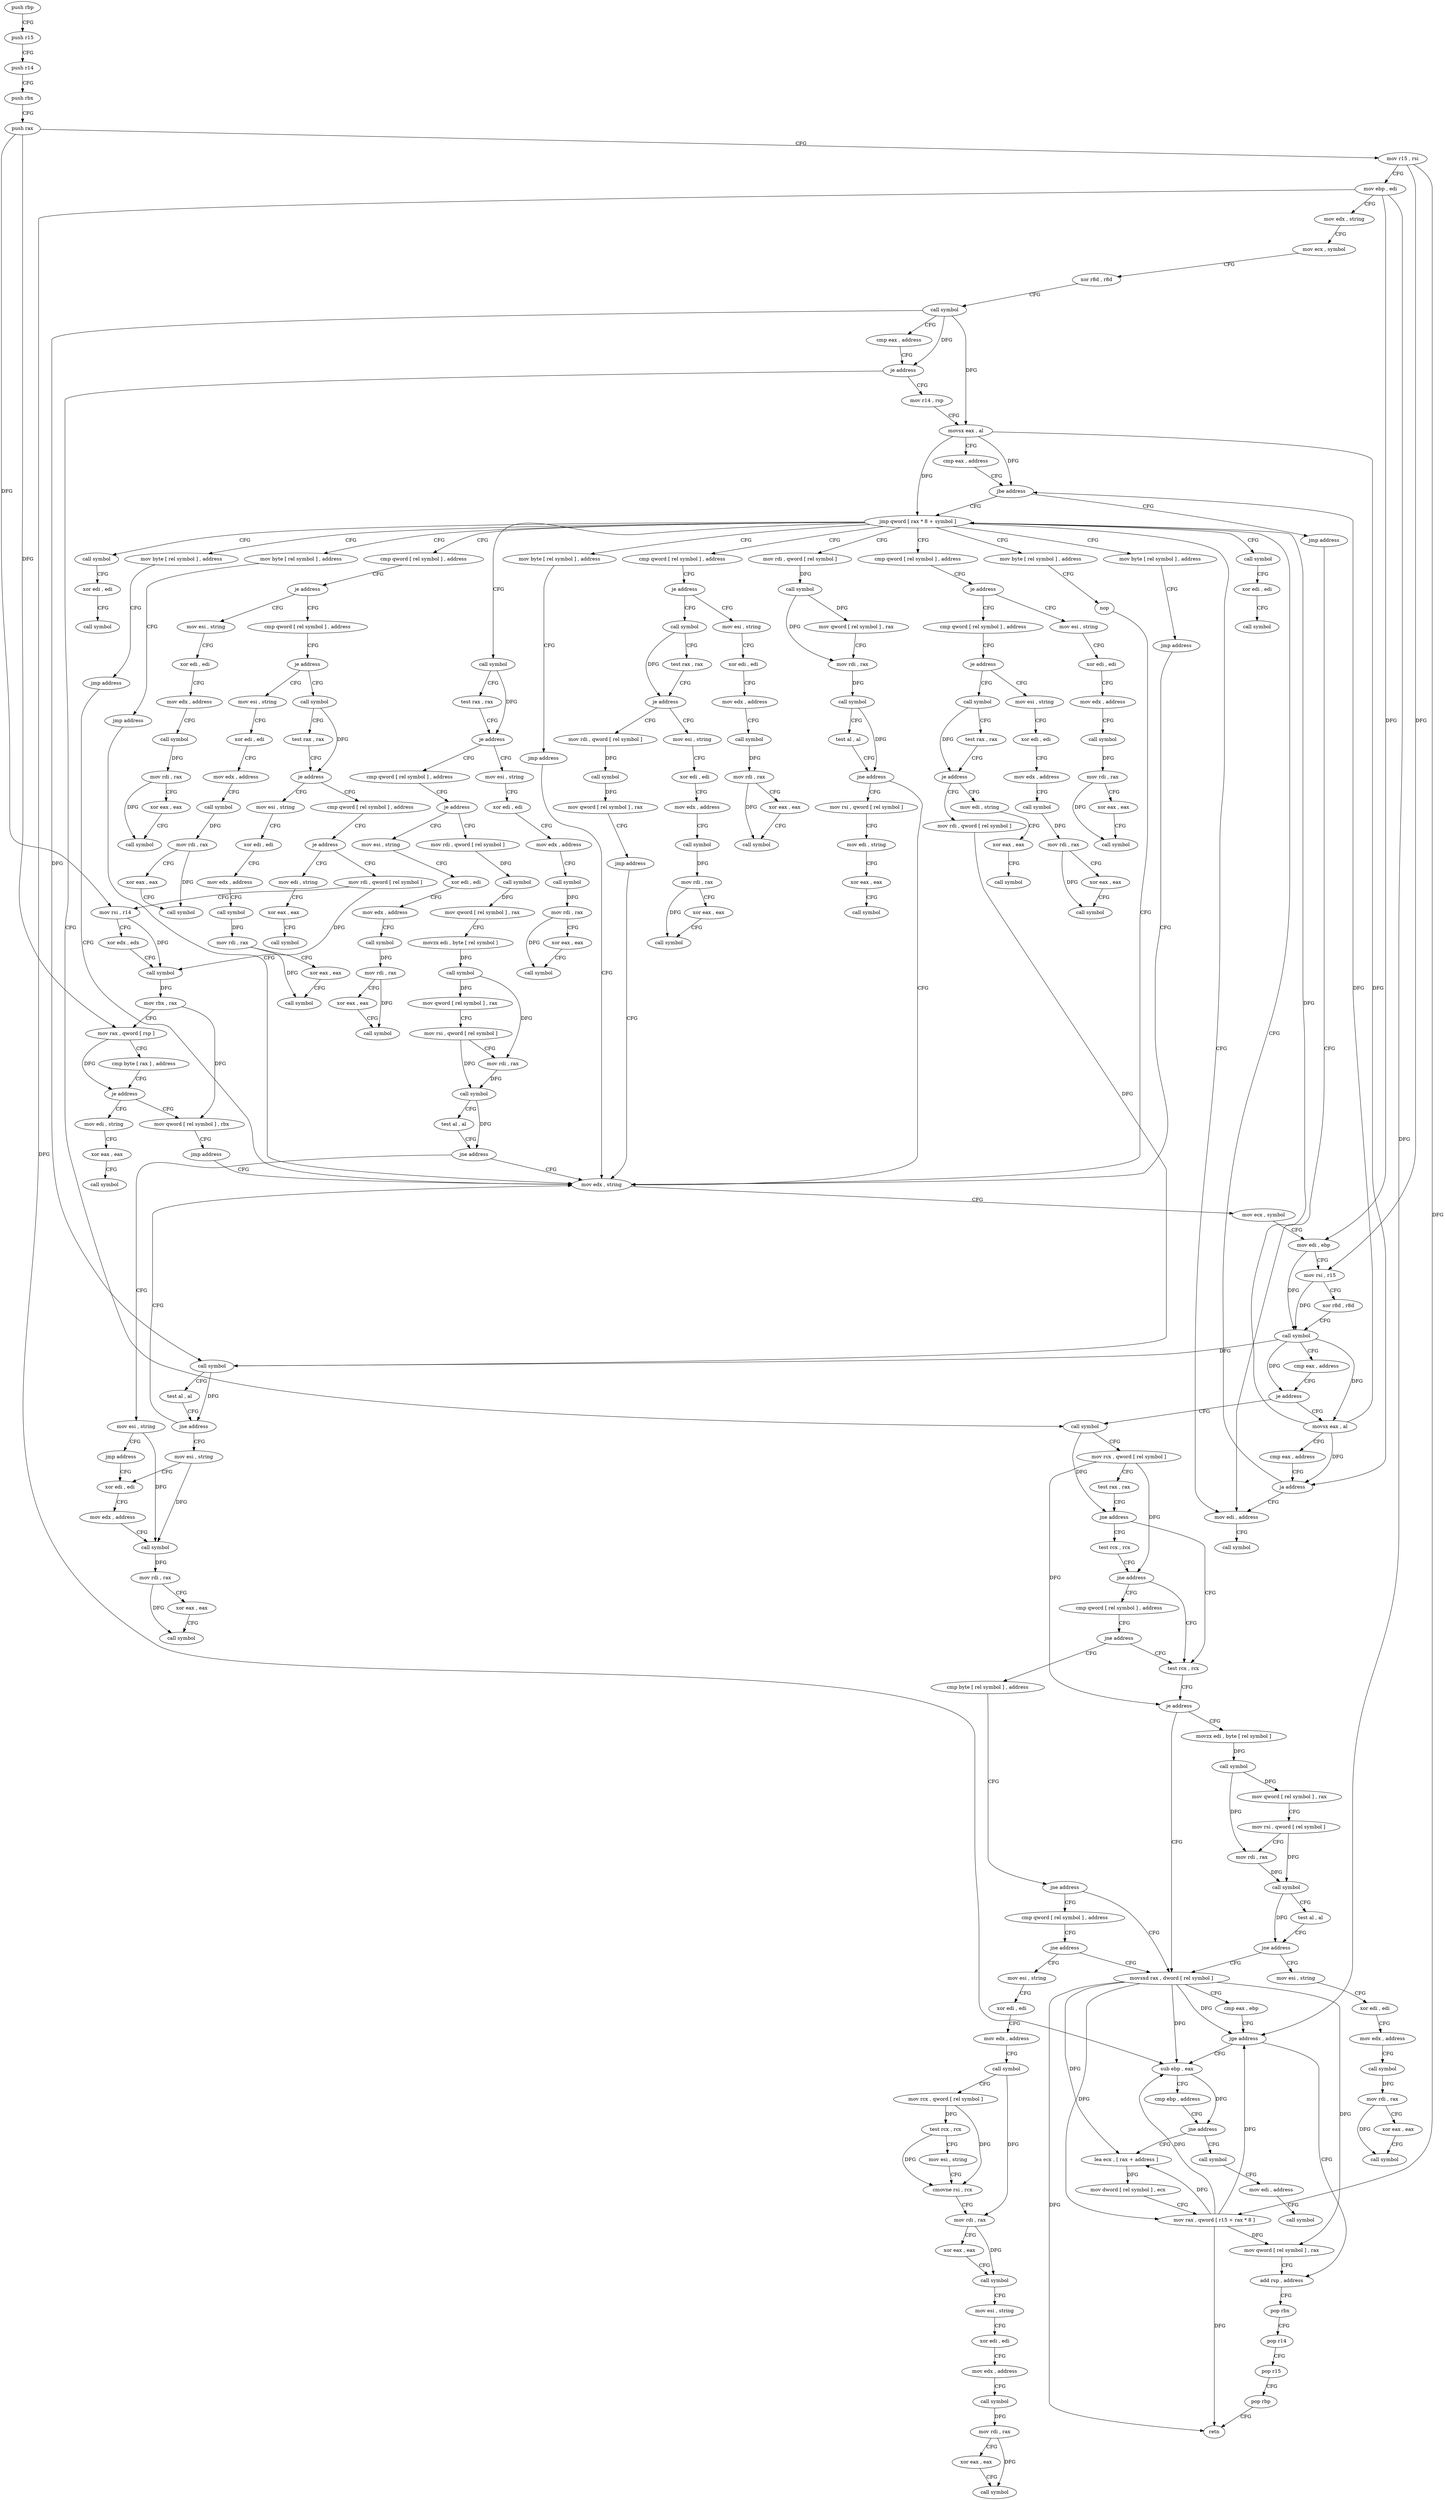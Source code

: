 digraph "func" {
"4214672" [label = "push rbp" ]
"4214673" [label = "push r15" ]
"4214675" [label = "push r14" ]
"4214677" [label = "push rbx" ]
"4214678" [label = "push rax" ]
"4214679" [label = "mov r15 , rsi" ]
"4214682" [label = "mov ebp , edi" ]
"4214684" [label = "mov edx , string" ]
"4214689" [label = "mov ecx , symbol" ]
"4214694" [label = "xor r8d , r8d" ]
"4214697" [label = "call symbol" ]
"4214702" [label = "cmp eax , address" ]
"4214705" [label = "je address" ]
"4215464" [label = "call symbol" ]
"4214711" [label = "mov r14 , rsp" ]
"4215469" [label = "mov rcx , qword [ rel symbol ]" ]
"4215476" [label = "test rax , rax" ]
"4215479" [label = "jne address" ]
"4215603" [label = "test rcx , rcx" ]
"4215481" [label = "test rcx , rcx" ]
"4214714" [label = "movsx eax , al" ]
"4214717" [label = "cmp eax , address" ]
"4214720" [label = "jbe address" ]
"4214780" [label = "jmp qword [ rax * 8 + symbol ]" ]
"4214722" [label = "jmp address" ]
"4215606" [label = "je address" ]
"4215673" [label = "movsxd rax , dword [ rel symbol ]" ]
"4215608" [label = "movzx edi , byte [ rel symbol ]" ]
"4215484" [label = "jne address" ]
"4215486" [label = "cmp qword [ rel symbol ] , address" ]
"4214727" [label = "mov byte [ rel symbol ] , address" ]
"4214787" [label = "mov rdi , qword [ rel symbol ]" ]
"4214839" [label = "cmp qword [ rel symbol ] , address" ]
"4215025" [label = "mov byte [ rel symbol ] , address" ]
"4215037" [label = "call symbol" ]
"4215182" [label = "cmp qword [ rel symbol ] , address" ]
"4215280" [label = "cmp qword [ rel symbol ] , address" ]
"4215428" [label = "mov byte [ rel symbol ] , address" ]
"4215440" [label = "mov byte [ rel symbol ] , address" ]
"4215452" [label = "mov byte [ rel symbol ] , address" ]
"4215722" [label = "mov edi , address" ]
"4215732" [label = "call symbol" ]
"4215744" [label = "call symbol" ]
"4215680" [label = "cmp eax , ebp" ]
"4215682" [label = "jge address" ]
"4215711" [label = "add rsp , address" ]
"4215684" [label = "sub ebp , eax" ]
"4215615" [label = "call symbol" ]
"4215620" [label = "mov qword [ rel symbol ] , rax" ]
"4215627" [label = "mov rsi , qword [ rel symbol ]" ]
"4215634" [label = "mov rdi , rax" ]
"4215637" [label = "call symbol" ]
"4215642" [label = "test al , al" ]
"4215644" [label = "jne address" ]
"4215646" [label = "mov esi , string" ]
"4215494" [label = "jne address" ]
"4215496" [label = "cmp byte [ rel symbol ] , address" ]
"4214734" [label = "nop" ]
"4214736" [label = "mov edx , string" ]
"4214794" [label = "call symbol" ]
"4214799" [label = "mov qword [ rel symbol ] , rax" ]
"4214806" [label = "mov rdi , rax" ]
"4214809" [label = "call symbol" ]
"4214814" [label = "test al , al" ]
"4214816" [label = "jne address" ]
"4214818" [label = "mov rsi , qword [ rel symbol ]" ]
"4214847" [label = "je address" ]
"4214876" [label = "cmp qword [ rel symbol ] , address" ]
"4214849" [label = "mov esi , string" ]
"4215032" [label = "jmp address" ]
"4215042" [label = "test rax , rax" ]
"4215045" [label = "je address" ]
"4215074" [label = "cmp qword [ rel symbol ] , address" ]
"4215047" [label = "mov esi , string" ]
"4215190" [label = "je address" ]
"4215219" [label = "call symbol" ]
"4215192" [label = "mov esi , string" ]
"4215288" [label = "je address" ]
"4215317" [label = "cmp qword [ rel symbol ] , address" ]
"4215290" [label = "mov esi , string" ]
"4215435" [label = "jmp address" ]
"4215447" [label = "jmp address" ]
"4215459" [label = "jmp address" ]
"4215727" [label = "call symbol" ]
"4215737" [label = "xor edi , edi" ]
"4215739" [label = "call symbol" ]
"4215749" [label = "xor edi , edi" ]
"4215751" [label = "call symbol" ]
"4215715" [label = "pop rbx" ]
"4215716" [label = "pop r14" ]
"4215718" [label = "pop r15" ]
"4215720" [label = "pop rbp" ]
"4215721" [label = "retn" ]
"4215686" [label = "cmp ebp , address" ]
"4215689" [label = "jne address" ]
"4215756" [label = "call symbol" ]
"4215691" [label = "lea ecx , [ rax + address ]" ]
"4215651" [label = "xor edi , edi" ]
"4215653" [label = "mov edx , address" ]
"4215658" [label = "call symbol" ]
"4215663" [label = "mov rdi , rax" ]
"4215666" [label = "xor eax , eax" ]
"4215668" [label = "call symbol" ]
"4215503" [label = "jne address" ]
"4215509" [label = "cmp qword [ rel symbol ] , address" ]
"4214768" [label = "movsx eax , al" ]
"4214771" [label = "cmp eax , address" ]
"4214774" [label = "ja address" ]
"4214741" [label = "mov ecx , symbol" ]
"4214746" [label = "mov edi , ebp" ]
"4214748" [label = "mov rsi , r15" ]
"4214751" [label = "xor r8d , r8d" ]
"4214754" [label = "call symbol" ]
"4214759" [label = "cmp eax , address" ]
"4214762" [label = "je address" ]
"4214825" [label = "mov edi , string" ]
"4214830" [label = "xor eax , eax" ]
"4214832" [label = "call symbol" ]
"4214884" [label = "je address" ]
"4214913" [label = "call symbol" ]
"4214886" [label = "mov esi , string" ]
"4214854" [label = "xor edi , edi" ]
"4214856" [label = "mov edx , address" ]
"4214861" [label = "call symbol" ]
"4214866" [label = "mov rdi , rax" ]
"4214869" [label = "xor eax , eax" ]
"4214871" [label = "call symbol" ]
"4215082" [label = "je address" ]
"4215111" [label = "mov rdi , qword [ rel symbol ]" ]
"4215084" [label = "mov esi , string" ]
"4215052" [label = "xor edi , edi" ]
"4215054" [label = "mov edx , address" ]
"4215059" [label = "call symbol" ]
"4215064" [label = "mov rdi , rax" ]
"4215067" [label = "xor eax , eax" ]
"4215069" [label = "call symbol" ]
"4215224" [label = "test rax , rax" ]
"4215227" [label = "je address" ]
"4215256" [label = "mov rdi , qword [ rel symbol ]" ]
"4215229" [label = "mov esi , string" ]
"4215197" [label = "xor edi , edi" ]
"4215199" [label = "mov edx , address" ]
"4215204" [label = "call symbol" ]
"4215209" [label = "mov rdi , rax" ]
"4215212" [label = "xor eax , eax" ]
"4215214" [label = "call symbol" ]
"4215325" [label = "je address" ]
"4215354" [label = "call symbol" ]
"4215327" [label = "mov esi , string" ]
"4215295" [label = "xor edi , edi" ]
"4215297" [label = "mov edx , address" ]
"4215302" [label = "call symbol" ]
"4215307" [label = "mov rdi , rax" ]
"4215310" [label = "xor eax , eax" ]
"4215312" [label = "call symbol" ]
"4215761" [label = "mov edi , address" ]
"4215766" [label = "call symbol" ]
"4215694" [label = "mov dword [ rel symbol ] , ecx" ]
"4215700" [label = "mov rax , qword [ r15 + rax * 8 ]" ]
"4215704" [label = "mov qword [ rel symbol ] , rax" ]
"4215517" [label = "jne address" ]
"4215523" [label = "mov esi , string" ]
"4214918" [label = "test rax , rax" ]
"4214921" [label = "je address" ]
"4214950" [label = "cmp qword [ rel symbol ] , address" ]
"4214923" [label = "mov esi , string" ]
"4214891" [label = "xor edi , edi" ]
"4214893" [label = "mov edx , address" ]
"4214898" [label = "call symbol" ]
"4214903" [label = "mov rdi , rax" ]
"4214906" [label = "xor eax , eax" ]
"4214908" [label = "call symbol" ]
"4215118" [label = "call symbol" ]
"4215123" [label = "mov qword [ rel symbol ] , rax" ]
"4215130" [label = "movzx edi , byte [ rel symbol ]" ]
"4215137" [label = "call symbol" ]
"4215142" [label = "mov qword [ rel symbol ] , rax" ]
"4215149" [label = "mov rsi , qword [ rel symbol ]" ]
"4215156" [label = "mov rdi , rax" ]
"4215159" [label = "call symbol" ]
"4215164" [label = "test al , al" ]
"4215166" [label = "jne address" ]
"4215172" [label = "mov esi , string" ]
"4215089" [label = "xor edi , edi" ]
"4215091" [label = "mov edx , address" ]
"4215096" [label = "call symbol" ]
"4215101" [label = "mov rdi , rax" ]
"4215104" [label = "xor eax , eax" ]
"4215106" [label = "call symbol" ]
"4215263" [label = "call symbol" ]
"4215268" [label = "mov qword [ rel symbol ] , rax" ]
"4215275" [label = "jmp address" ]
"4215234" [label = "xor edi , edi" ]
"4215236" [label = "mov edx , address" ]
"4215241" [label = "call symbol" ]
"4215246" [label = "mov rdi , rax" ]
"4215249" [label = "xor eax , eax" ]
"4215251" [label = "call symbol" ]
"4215359" [label = "test rax , rax" ]
"4215362" [label = "je address" ]
"4215376" [label = "mov rdi , qword [ rel symbol ]" ]
"4215364" [label = "mov edi , string" ]
"4215332" [label = "xor edi , edi" ]
"4215334" [label = "mov edx , address" ]
"4215339" [label = "call symbol" ]
"4215344" [label = "mov rdi , rax" ]
"4215347" [label = "xor eax , eax" ]
"4215349" [label = "call symbol" ]
"4215528" [label = "xor edi , edi" ]
"4215530" [label = "mov edx , address" ]
"4215535" [label = "call symbol" ]
"4215540" [label = "mov rcx , qword [ rel symbol ]" ]
"4215547" [label = "test rcx , rcx" ]
"4215550" [label = "mov esi , string" ]
"4215555" [label = "cmovne rsi , rcx" ]
"4215559" [label = "mov rdi , rax" ]
"4215562" [label = "xor eax , eax" ]
"4215564" [label = "call symbol" ]
"4215569" [label = "mov esi , string" ]
"4215574" [label = "xor edi , edi" ]
"4215576" [label = "mov edx , address" ]
"4215581" [label = "call symbol" ]
"4215586" [label = "mov rdi , rax" ]
"4215589" [label = "xor eax , eax" ]
"4215591" [label = "call symbol" ]
"4214958" [label = "je address" ]
"4214972" [label = "mov rdi , qword [ rel symbol ]" ]
"4214960" [label = "mov edi , string" ]
"4214928" [label = "xor edi , edi" ]
"4214930" [label = "mov edx , address" ]
"4214935" [label = "call symbol" ]
"4214940" [label = "mov rdi , rax" ]
"4214943" [label = "xor eax , eax" ]
"4214945" [label = "call symbol" ]
"4215177" [label = "jmp address" ]
"4215401" [label = "xor edi , edi" ]
"4215383" [label = "call symbol" ]
"4215388" [label = "test al , al" ]
"4215390" [label = "jne address" ]
"4215396" [label = "mov esi , string" ]
"4215369" [label = "xor eax , eax" ]
"4215371" [label = "call symbol" ]
"4214979" [label = "mov rsi , r14" ]
"4214982" [label = "xor edx , edx" ]
"4214984" [label = "call symbol" ]
"4214989" [label = "mov rbx , rax" ]
"4214992" [label = "mov rax , qword [ rsp ]" ]
"4214996" [label = "cmp byte [ rax ] , address" ]
"4214999" [label = "je address" ]
"4215013" [label = "mov qword [ rel symbol ] , rbx" ]
"4215001" [label = "mov edi , string" ]
"4214965" [label = "xor eax , eax" ]
"4214967" [label = "call symbol" ]
"4215403" [label = "mov edx , address" ]
"4215408" [label = "call symbol" ]
"4215413" [label = "mov rdi , rax" ]
"4215416" [label = "xor eax , eax" ]
"4215418" [label = "call symbol" ]
"4215020" [label = "jmp address" ]
"4215006" [label = "xor eax , eax" ]
"4215008" [label = "call symbol" ]
"4214672" -> "4214673" [ label = "CFG" ]
"4214673" -> "4214675" [ label = "CFG" ]
"4214675" -> "4214677" [ label = "CFG" ]
"4214677" -> "4214678" [ label = "CFG" ]
"4214678" -> "4214679" [ label = "CFG" ]
"4214678" -> "4214992" [ label = "DFG" ]
"4214678" -> "4214979" [ label = "DFG" ]
"4214679" -> "4214682" [ label = "CFG" ]
"4214679" -> "4214748" [ label = "DFG" ]
"4214679" -> "4215700" [ label = "DFG" ]
"4214682" -> "4214684" [ label = "CFG" ]
"4214682" -> "4215682" [ label = "DFG" ]
"4214682" -> "4215684" [ label = "DFG" ]
"4214682" -> "4214746" [ label = "DFG" ]
"4214684" -> "4214689" [ label = "CFG" ]
"4214689" -> "4214694" [ label = "CFG" ]
"4214694" -> "4214697" [ label = "CFG" ]
"4214697" -> "4214702" [ label = "CFG" ]
"4214697" -> "4214705" [ label = "DFG" ]
"4214697" -> "4214714" [ label = "DFG" ]
"4214697" -> "4215383" [ label = "DFG" ]
"4214702" -> "4214705" [ label = "CFG" ]
"4214705" -> "4215464" [ label = "CFG" ]
"4214705" -> "4214711" [ label = "CFG" ]
"4215464" -> "4215469" [ label = "CFG" ]
"4215464" -> "4215479" [ label = "DFG" ]
"4214711" -> "4214714" [ label = "CFG" ]
"4215469" -> "4215476" [ label = "CFG" ]
"4215469" -> "4215606" [ label = "DFG" ]
"4215469" -> "4215484" [ label = "DFG" ]
"4215476" -> "4215479" [ label = "CFG" ]
"4215479" -> "4215603" [ label = "CFG" ]
"4215479" -> "4215481" [ label = "CFG" ]
"4215603" -> "4215606" [ label = "CFG" ]
"4215481" -> "4215484" [ label = "CFG" ]
"4214714" -> "4214717" [ label = "CFG" ]
"4214714" -> "4214720" [ label = "DFG" ]
"4214714" -> "4214780" [ label = "DFG" ]
"4214714" -> "4214774" [ label = "DFG" ]
"4214717" -> "4214720" [ label = "CFG" ]
"4214720" -> "4214780" [ label = "CFG" ]
"4214720" -> "4214722" [ label = "CFG" ]
"4214780" -> "4214727" [ label = "CFG" ]
"4214780" -> "4214787" [ label = "CFG" ]
"4214780" -> "4214839" [ label = "CFG" ]
"4214780" -> "4215025" [ label = "CFG" ]
"4214780" -> "4215037" [ label = "CFG" ]
"4214780" -> "4215182" [ label = "CFG" ]
"4214780" -> "4215280" [ label = "CFG" ]
"4214780" -> "4215428" [ label = "CFG" ]
"4214780" -> "4215440" [ label = "CFG" ]
"4214780" -> "4215452" [ label = "CFG" ]
"4214780" -> "4215722" [ label = "CFG" ]
"4214780" -> "4215732" [ label = "CFG" ]
"4214780" -> "4215744" [ label = "CFG" ]
"4214722" -> "4215722" [ label = "CFG" ]
"4215606" -> "4215673" [ label = "CFG" ]
"4215606" -> "4215608" [ label = "CFG" ]
"4215673" -> "4215680" [ label = "CFG" ]
"4215673" -> "4215682" [ label = "DFG" ]
"4215673" -> "4215721" [ label = "DFG" ]
"4215673" -> "4215684" [ label = "DFG" ]
"4215673" -> "4215691" [ label = "DFG" ]
"4215673" -> "4215700" [ label = "DFG" ]
"4215673" -> "4215704" [ label = "DFG" ]
"4215608" -> "4215615" [ label = "DFG" ]
"4215484" -> "4215603" [ label = "CFG" ]
"4215484" -> "4215486" [ label = "CFG" ]
"4215486" -> "4215494" [ label = "CFG" ]
"4214727" -> "4214734" [ label = "CFG" ]
"4214787" -> "4214794" [ label = "DFG" ]
"4214839" -> "4214847" [ label = "CFG" ]
"4215025" -> "4215032" [ label = "CFG" ]
"4215037" -> "4215042" [ label = "CFG" ]
"4215037" -> "4215045" [ label = "DFG" ]
"4215182" -> "4215190" [ label = "CFG" ]
"4215280" -> "4215288" [ label = "CFG" ]
"4215428" -> "4215435" [ label = "CFG" ]
"4215440" -> "4215447" [ label = "CFG" ]
"4215452" -> "4215459" [ label = "CFG" ]
"4215722" -> "4215727" [ label = "CFG" ]
"4215732" -> "4215737" [ label = "CFG" ]
"4215744" -> "4215749" [ label = "CFG" ]
"4215680" -> "4215682" [ label = "CFG" ]
"4215682" -> "4215711" [ label = "CFG" ]
"4215682" -> "4215684" [ label = "CFG" ]
"4215711" -> "4215715" [ label = "CFG" ]
"4215684" -> "4215686" [ label = "CFG" ]
"4215684" -> "4215689" [ label = "DFG" ]
"4215615" -> "4215620" [ label = "DFG" ]
"4215615" -> "4215634" [ label = "DFG" ]
"4215620" -> "4215627" [ label = "CFG" ]
"4215627" -> "4215634" [ label = "CFG" ]
"4215627" -> "4215637" [ label = "DFG" ]
"4215634" -> "4215637" [ label = "DFG" ]
"4215637" -> "4215642" [ label = "CFG" ]
"4215637" -> "4215644" [ label = "DFG" ]
"4215642" -> "4215644" [ label = "CFG" ]
"4215644" -> "4215673" [ label = "CFG" ]
"4215644" -> "4215646" [ label = "CFG" ]
"4215646" -> "4215651" [ label = "CFG" ]
"4215494" -> "4215603" [ label = "CFG" ]
"4215494" -> "4215496" [ label = "CFG" ]
"4215496" -> "4215503" [ label = "CFG" ]
"4214734" -> "4214736" [ label = "CFG" ]
"4214736" -> "4214741" [ label = "CFG" ]
"4214794" -> "4214799" [ label = "DFG" ]
"4214794" -> "4214806" [ label = "DFG" ]
"4214799" -> "4214806" [ label = "CFG" ]
"4214806" -> "4214809" [ label = "DFG" ]
"4214809" -> "4214814" [ label = "CFG" ]
"4214809" -> "4214816" [ label = "DFG" ]
"4214814" -> "4214816" [ label = "CFG" ]
"4214816" -> "4214736" [ label = "CFG" ]
"4214816" -> "4214818" [ label = "CFG" ]
"4214818" -> "4214825" [ label = "CFG" ]
"4214847" -> "4214876" [ label = "CFG" ]
"4214847" -> "4214849" [ label = "CFG" ]
"4214876" -> "4214884" [ label = "CFG" ]
"4214849" -> "4214854" [ label = "CFG" ]
"4215032" -> "4214736" [ label = "CFG" ]
"4215042" -> "4215045" [ label = "CFG" ]
"4215045" -> "4215074" [ label = "CFG" ]
"4215045" -> "4215047" [ label = "CFG" ]
"4215074" -> "4215082" [ label = "CFG" ]
"4215047" -> "4215052" [ label = "CFG" ]
"4215190" -> "4215219" [ label = "CFG" ]
"4215190" -> "4215192" [ label = "CFG" ]
"4215219" -> "4215224" [ label = "CFG" ]
"4215219" -> "4215227" [ label = "DFG" ]
"4215192" -> "4215197" [ label = "CFG" ]
"4215288" -> "4215317" [ label = "CFG" ]
"4215288" -> "4215290" [ label = "CFG" ]
"4215317" -> "4215325" [ label = "CFG" ]
"4215290" -> "4215295" [ label = "CFG" ]
"4215435" -> "4214736" [ label = "CFG" ]
"4215447" -> "4214736" [ label = "CFG" ]
"4215459" -> "4214736" [ label = "CFG" ]
"4215737" -> "4215739" [ label = "CFG" ]
"4215749" -> "4215751" [ label = "CFG" ]
"4215715" -> "4215716" [ label = "CFG" ]
"4215716" -> "4215718" [ label = "CFG" ]
"4215718" -> "4215720" [ label = "CFG" ]
"4215720" -> "4215721" [ label = "CFG" ]
"4215686" -> "4215689" [ label = "CFG" ]
"4215689" -> "4215756" [ label = "CFG" ]
"4215689" -> "4215691" [ label = "CFG" ]
"4215756" -> "4215761" [ label = "CFG" ]
"4215691" -> "4215694" [ label = "DFG" ]
"4215651" -> "4215653" [ label = "CFG" ]
"4215653" -> "4215658" [ label = "CFG" ]
"4215658" -> "4215663" [ label = "DFG" ]
"4215663" -> "4215666" [ label = "CFG" ]
"4215663" -> "4215668" [ label = "DFG" ]
"4215666" -> "4215668" [ label = "CFG" ]
"4215503" -> "4215673" [ label = "CFG" ]
"4215503" -> "4215509" [ label = "CFG" ]
"4215509" -> "4215517" [ label = "CFG" ]
"4214768" -> "4214771" [ label = "CFG" ]
"4214768" -> "4214720" [ label = "DFG" ]
"4214768" -> "4214780" [ label = "DFG" ]
"4214768" -> "4214774" [ label = "DFG" ]
"4214771" -> "4214774" [ label = "CFG" ]
"4214774" -> "4215722" [ label = "CFG" ]
"4214774" -> "4214780" [ label = "CFG" ]
"4214741" -> "4214746" [ label = "CFG" ]
"4214746" -> "4214748" [ label = "CFG" ]
"4214746" -> "4214754" [ label = "DFG" ]
"4214748" -> "4214751" [ label = "CFG" ]
"4214748" -> "4214754" [ label = "DFG" ]
"4214751" -> "4214754" [ label = "CFG" ]
"4214754" -> "4214759" [ label = "CFG" ]
"4214754" -> "4214762" [ label = "DFG" ]
"4214754" -> "4214768" [ label = "DFG" ]
"4214754" -> "4215383" [ label = "DFG" ]
"4214759" -> "4214762" [ label = "CFG" ]
"4214762" -> "4215464" [ label = "CFG" ]
"4214762" -> "4214768" [ label = "CFG" ]
"4214825" -> "4214830" [ label = "CFG" ]
"4214830" -> "4214832" [ label = "CFG" ]
"4214884" -> "4214913" [ label = "CFG" ]
"4214884" -> "4214886" [ label = "CFG" ]
"4214913" -> "4214918" [ label = "CFG" ]
"4214913" -> "4214921" [ label = "DFG" ]
"4214886" -> "4214891" [ label = "CFG" ]
"4214854" -> "4214856" [ label = "CFG" ]
"4214856" -> "4214861" [ label = "CFG" ]
"4214861" -> "4214866" [ label = "DFG" ]
"4214866" -> "4214869" [ label = "CFG" ]
"4214866" -> "4214871" [ label = "DFG" ]
"4214869" -> "4214871" [ label = "CFG" ]
"4215082" -> "4215111" [ label = "CFG" ]
"4215082" -> "4215084" [ label = "CFG" ]
"4215111" -> "4215118" [ label = "DFG" ]
"4215084" -> "4215089" [ label = "CFG" ]
"4215052" -> "4215054" [ label = "CFG" ]
"4215054" -> "4215059" [ label = "CFG" ]
"4215059" -> "4215064" [ label = "DFG" ]
"4215064" -> "4215067" [ label = "CFG" ]
"4215064" -> "4215069" [ label = "DFG" ]
"4215067" -> "4215069" [ label = "CFG" ]
"4215224" -> "4215227" [ label = "CFG" ]
"4215227" -> "4215256" [ label = "CFG" ]
"4215227" -> "4215229" [ label = "CFG" ]
"4215256" -> "4215263" [ label = "DFG" ]
"4215229" -> "4215234" [ label = "CFG" ]
"4215197" -> "4215199" [ label = "CFG" ]
"4215199" -> "4215204" [ label = "CFG" ]
"4215204" -> "4215209" [ label = "DFG" ]
"4215209" -> "4215212" [ label = "CFG" ]
"4215209" -> "4215214" [ label = "DFG" ]
"4215212" -> "4215214" [ label = "CFG" ]
"4215325" -> "4215354" [ label = "CFG" ]
"4215325" -> "4215327" [ label = "CFG" ]
"4215354" -> "4215359" [ label = "CFG" ]
"4215354" -> "4215362" [ label = "DFG" ]
"4215327" -> "4215332" [ label = "CFG" ]
"4215295" -> "4215297" [ label = "CFG" ]
"4215297" -> "4215302" [ label = "CFG" ]
"4215302" -> "4215307" [ label = "DFG" ]
"4215307" -> "4215310" [ label = "CFG" ]
"4215307" -> "4215312" [ label = "DFG" ]
"4215310" -> "4215312" [ label = "CFG" ]
"4215761" -> "4215766" [ label = "CFG" ]
"4215694" -> "4215700" [ label = "CFG" ]
"4215700" -> "4215704" [ label = "DFG" ]
"4215700" -> "4215684" [ label = "DFG" ]
"4215700" -> "4215691" [ label = "DFG" ]
"4215700" -> "4215682" [ label = "DFG" ]
"4215700" -> "4215721" [ label = "DFG" ]
"4215704" -> "4215711" [ label = "CFG" ]
"4215517" -> "4215673" [ label = "CFG" ]
"4215517" -> "4215523" [ label = "CFG" ]
"4215523" -> "4215528" [ label = "CFG" ]
"4214918" -> "4214921" [ label = "CFG" ]
"4214921" -> "4214950" [ label = "CFG" ]
"4214921" -> "4214923" [ label = "CFG" ]
"4214950" -> "4214958" [ label = "CFG" ]
"4214923" -> "4214928" [ label = "CFG" ]
"4214891" -> "4214893" [ label = "CFG" ]
"4214893" -> "4214898" [ label = "CFG" ]
"4214898" -> "4214903" [ label = "DFG" ]
"4214903" -> "4214906" [ label = "CFG" ]
"4214903" -> "4214908" [ label = "DFG" ]
"4214906" -> "4214908" [ label = "CFG" ]
"4215118" -> "4215123" [ label = "DFG" ]
"4215123" -> "4215130" [ label = "CFG" ]
"4215130" -> "4215137" [ label = "DFG" ]
"4215137" -> "4215142" [ label = "DFG" ]
"4215137" -> "4215156" [ label = "DFG" ]
"4215142" -> "4215149" [ label = "CFG" ]
"4215149" -> "4215156" [ label = "CFG" ]
"4215149" -> "4215159" [ label = "DFG" ]
"4215156" -> "4215159" [ label = "DFG" ]
"4215159" -> "4215164" [ label = "CFG" ]
"4215159" -> "4215166" [ label = "DFG" ]
"4215164" -> "4215166" [ label = "CFG" ]
"4215166" -> "4214736" [ label = "CFG" ]
"4215166" -> "4215172" [ label = "CFG" ]
"4215172" -> "4215177" [ label = "CFG" ]
"4215172" -> "4215408" [ label = "DFG" ]
"4215089" -> "4215091" [ label = "CFG" ]
"4215091" -> "4215096" [ label = "CFG" ]
"4215096" -> "4215101" [ label = "DFG" ]
"4215101" -> "4215104" [ label = "CFG" ]
"4215101" -> "4215106" [ label = "DFG" ]
"4215104" -> "4215106" [ label = "CFG" ]
"4215263" -> "4215268" [ label = "DFG" ]
"4215268" -> "4215275" [ label = "CFG" ]
"4215275" -> "4214736" [ label = "CFG" ]
"4215234" -> "4215236" [ label = "CFG" ]
"4215236" -> "4215241" [ label = "CFG" ]
"4215241" -> "4215246" [ label = "DFG" ]
"4215246" -> "4215249" [ label = "CFG" ]
"4215246" -> "4215251" [ label = "DFG" ]
"4215249" -> "4215251" [ label = "CFG" ]
"4215359" -> "4215362" [ label = "CFG" ]
"4215362" -> "4215376" [ label = "CFG" ]
"4215362" -> "4215364" [ label = "CFG" ]
"4215376" -> "4215383" [ label = "DFG" ]
"4215364" -> "4215369" [ label = "CFG" ]
"4215332" -> "4215334" [ label = "CFG" ]
"4215334" -> "4215339" [ label = "CFG" ]
"4215339" -> "4215344" [ label = "DFG" ]
"4215344" -> "4215347" [ label = "CFG" ]
"4215344" -> "4215349" [ label = "DFG" ]
"4215347" -> "4215349" [ label = "CFG" ]
"4215528" -> "4215530" [ label = "CFG" ]
"4215530" -> "4215535" [ label = "CFG" ]
"4215535" -> "4215540" [ label = "CFG" ]
"4215535" -> "4215559" [ label = "DFG" ]
"4215540" -> "4215547" [ label = "DFG" ]
"4215540" -> "4215555" [ label = "DFG" ]
"4215547" -> "4215550" [ label = "CFG" ]
"4215547" -> "4215555" [ label = "DFG" ]
"4215550" -> "4215555" [ label = "CFG" ]
"4215555" -> "4215559" [ label = "CFG" ]
"4215559" -> "4215562" [ label = "CFG" ]
"4215559" -> "4215564" [ label = "DFG" ]
"4215562" -> "4215564" [ label = "CFG" ]
"4215564" -> "4215569" [ label = "CFG" ]
"4215569" -> "4215574" [ label = "CFG" ]
"4215574" -> "4215576" [ label = "CFG" ]
"4215576" -> "4215581" [ label = "CFG" ]
"4215581" -> "4215586" [ label = "DFG" ]
"4215586" -> "4215589" [ label = "CFG" ]
"4215586" -> "4215591" [ label = "DFG" ]
"4215589" -> "4215591" [ label = "CFG" ]
"4214958" -> "4214972" [ label = "CFG" ]
"4214958" -> "4214960" [ label = "CFG" ]
"4214972" -> "4214979" [ label = "CFG" ]
"4214972" -> "4214984" [ label = "DFG" ]
"4214960" -> "4214965" [ label = "CFG" ]
"4214928" -> "4214930" [ label = "CFG" ]
"4214930" -> "4214935" [ label = "CFG" ]
"4214935" -> "4214940" [ label = "DFG" ]
"4214940" -> "4214943" [ label = "CFG" ]
"4214940" -> "4214945" [ label = "DFG" ]
"4214943" -> "4214945" [ label = "CFG" ]
"4215177" -> "4215401" [ label = "CFG" ]
"4215401" -> "4215403" [ label = "CFG" ]
"4215383" -> "4215388" [ label = "CFG" ]
"4215383" -> "4215390" [ label = "DFG" ]
"4215388" -> "4215390" [ label = "CFG" ]
"4215390" -> "4214736" [ label = "CFG" ]
"4215390" -> "4215396" [ label = "CFG" ]
"4215396" -> "4215401" [ label = "CFG" ]
"4215396" -> "4215408" [ label = "DFG" ]
"4215369" -> "4215371" [ label = "CFG" ]
"4214979" -> "4214982" [ label = "CFG" ]
"4214979" -> "4214984" [ label = "DFG" ]
"4214982" -> "4214984" [ label = "CFG" ]
"4214984" -> "4214989" [ label = "DFG" ]
"4214989" -> "4214992" [ label = "CFG" ]
"4214989" -> "4215013" [ label = "DFG" ]
"4214992" -> "4214996" [ label = "CFG" ]
"4214992" -> "4214999" [ label = "DFG" ]
"4214996" -> "4214999" [ label = "CFG" ]
"4214999" -> "4215013" [ label = "CFG" ]
"4214999" -> "4215001" [ label = "CFG" ]
"4215013" -> "4215020" [ label = "CFG" ]
"4215001" -> "4215006" [ label = "CFG" ]
"4214965" -> "4214967" [ label = "CFG" ]
"4215403" -> "4215408" [ label = "CFG" ]
"4215408" -> "4215413" [ label = "DFG" ]
"4215413" -> "4215416" [ label = "CFG" ]
"4215413" -> "4215418" [ label = "DFG" ]
"4215416" -> "4215418" [ label = "CFG" ]
"4215020" -> "4214736" [ label = "CFG" ]
"4215006" -> "4215008" [ label = "CFG" ]
}
